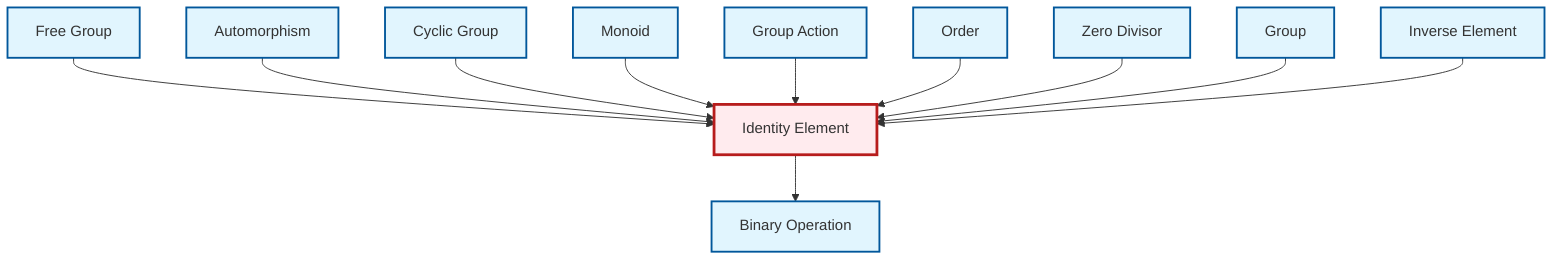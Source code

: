 graph TD
    classDef definition fill:#e1f5fe,stroke:#01579b,stroke-width:2px
    classDef theorem fill:#f3e5f5,stroke:#4a148c,stroke-width:2px
    classDef axiom fill:#fff3e0,stroke:#e65100,stroke-width:2px
    classDef example fill:#e8f5e9,stroke:#1b5e20,stroke-width:2px
    classDef current fill:#ffebee,stroke:#b71c1c,stroke-width:3px
    def-cyclic-group["Cyclic Group"]:::definition
    def-order["Order"]:::definition
    def-automorphism["Automorphism"]:::definition
    def-free-group["Free Group"]:::definition
    def-identity-element["Identity Element"]:::definition
    def-group["Group"]:::definition
    def-binary-operation["Binary Operation"]:::definition
    def-monoid["Monoid"]:::definition
    def-inverse-element["Inverse Element"]:::definition
    def-zero-divisor["Zero Divisor"]:::definition
    def-group-action["Group Action"]:::definition
    def-identity-element --> def-binary-operation
    def-free-group --> def-identity-element
    def-automorphism --> def-identity-element
    def-cyclic-group --> def-identity-element
    def-monoid --> def-identity-element
    def-group-action --> def-identity-element
    def-order --> def-identity-element
    def-zero-divisor --> def-identity-element
    def-group --> def-identity-element
    def-inverse-element --> def-identity-element
    class def-identity-element current